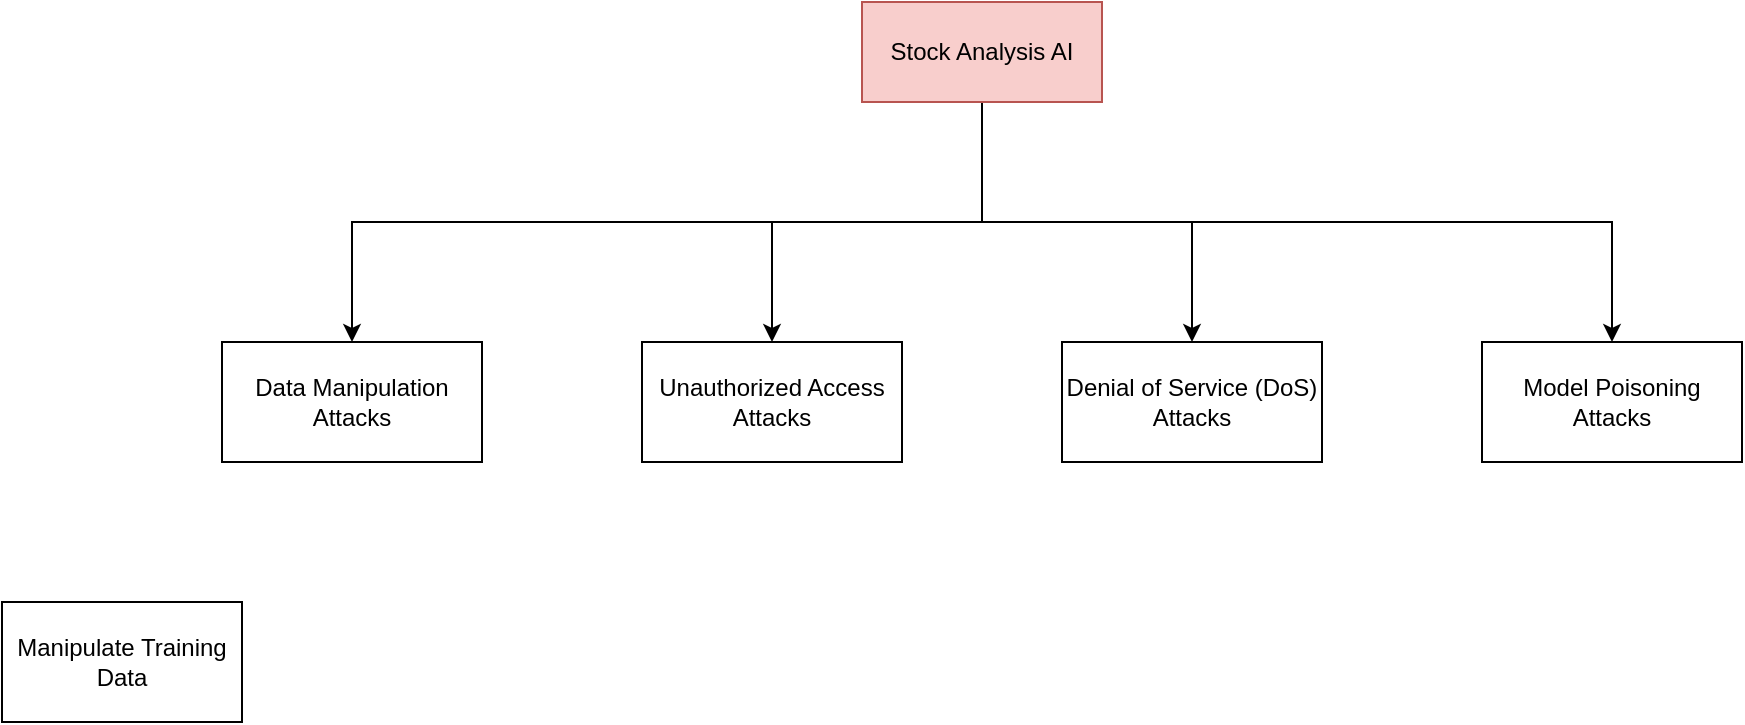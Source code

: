 <mxfile version="24.0.7" type="github">
  <diagram name="Page-1" id="i0uBFhyr9sTJ3_YORYAO">
    <mxGraphModel dx="1302" dy="675" grid="1" gridSize="10" guides="1" tooltips="1" connect="1" arrows="1" fold="1" page="1" pageScale="1" pageWidth="850" pageHeight="1100" math="0" shadow="0">
      <root>
        <mxCell id="0" />
        <mxCell id="1" parent="0" />
        <mxCell id="hRf2zBdF-A7y0g8oZ042-6" style="edgeStyle=orthogonalEdgeStyle;rounded=0;orthogonalLoop=1;jettySize=auto;html=1;exitX=0.5;exitY=1;exitDx=0;exitDy=0;entryX=0.5;entryY=0;entryDx=0;entryDy=0;" edge="1" parent="1" source="4nOqq2tdTD6MsqtiIIv1-1" target="UjHeSYL5kDZ6qDYkqjq2-1">
          <mxGeometry relative="1" as="geometry" />
        </mxCell>
        <mxCell id="hRf2zBdF-A7y0g8oZ042-7" style="edgeStyle=orthogonalEdgeStyle;rounded=0;orthogonalLoop=1;jettySize=auto;html=1;exitX=0.5;exitY=1;exitDx=0;exitDy=0;entryX=0.5;entryY=0;entryDx=0;entryDy=0;" edge="1" parent="1" source="4nOqq2tdTD6MsqtiIIv1-1" target="hRf2zBdF-A7y0g8oZ042-2">
          <mxGeometry relative="1" as="geometry" />
        </mxCell>
        <mxCell id="hRf2zBdF-A7y0g8oZ042-8" style="edgeStyle=orthogonalEdgeStyle;rounded=0;orthogonalLoop=1;jettySize=auto;html=1;exitX=0.5;exitY=1;exitDx=0;exitDy=0;" edge="1" parent="1" source="4nOqq2tdTD6MsqtiIIv1-1" target="hRf2zBdF-A7y0g8oZ042-4">
          <mxGeometry relative="1" as="geometry" />
        </mxCell>
        <mxCell id="hRf2zBdF-A7y0g8oZ042-9" style="edgeStyle=orthogonalEdgeStyle;rounded=0;orthogonalLoop=1;jettySize=auto;html=1;exitX=0.5;exitY=1;exitDx=0;exitDy=0;entryX=0.5;entryY=0;entryDx=0;entryDy=0;" edge="1" parent="1" source="4nOqq2tdTD6MsqtiIIv1-1" target="hRf2zBdF-A7y0g8oZ042-3">
          <mxGeometry relative="1" as="geometry" />
        </mxCell>
        <mxCell id="4nOqq2tdTD6MsqtiIIv1-1" value="Stock Analysis AI" style="rounded=0;whiteSpace=wrap;html=1;fillColor=#f8cecc;strokeColor=#b85450;" parent="1" vertex="1">
          <mxGeometry x="490" y="160" width="120" height="50" as="geometry" />
        </mxCell>
        <mxCell id="UjHeSYL5kDZ6qDYkqjq2-1" value="Data Manipulation Attacks" style="rounded=0;whiteSpace=wrap;html=1;strokeColor=default;align=center;verticalAlign=middle;fillColor=default;" parent="1" vertex="1">
          <mxGeometry x="170" y="330" width="130" height="60" as="geometry" />
        </mxCell>
        <mxCell id="hRf2zBdF-A7y0g8oZ042-2" value="Unauthorized Access Attacks" style="rounded=0;whiteSpace=wrap;html=1;strokeColor=default;align=center;verticalAlign=middle;fillColor=default;" vertex="1" parent="1">
          <mxGeometry x="380" y="330" width="130" height="60" as="geometry" />
        </mxCell>
        <mxCell id="hRf2zBdF-A7y0g8oZ042-3" value="Model Poisoning Attacks" style="rounded=0;whiteSpace=wrap;html=1;strokeColor=default;align=center;verticalAlign=middle;fillColor=default;" vertex="1" parent="1">
          <mxGeometry x="800" y="330" width="130" height="60" as="geometry" />
        </mxCell>
        <mxCell id="hRf2zBdF-A7y0g8oZ042-4" value="Denial of Service (DoS) Attacks" style="rounded=0;whiteSpace=wrap;html=1;strokeColor=default;align=center;verticalAlign=middle;fillColor=default;" vertex="1" parent="1">
          <mxGeometry x="590" y="330" width="130" height="60" as="geometry" />
        </mxCell>
        <mxCell id="hRf2zBdF-A7y0g8oZ042-10" value="Manipulate Training Data" style="rounded=0;whiteSpace=wrap;html=1;" vertex="1" parent="1">
          <mxGeometry x="60" y="460" width="120" height="60" as="geometry" />
        </mxCell>
      </root>
    </mxGraphModel>
  </diagram>
</mxfile>
